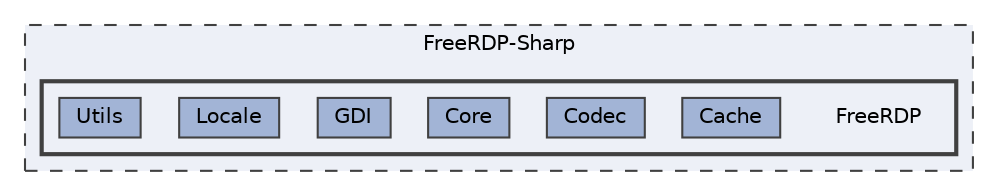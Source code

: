 digraph "FreeRDP-Sharp/FreeRDP"
{
 // LATEX_PDF_SIZE
  bgcolor="transparent";
  edge [fontname=Helvetica,fontsize=10,labelfontname=Helvetica,labelfontsize=10];
  node [fontname=Helvetica,fontsize=10,shape=box,height=0.2,width=0.4];
  compound=true
  subgraph clusterdir_f49d4d5bbc1e9681de7d499de63c769c {
    graph [ bgcolor="#edf0f7", pencolor="grey25", label="FreeRDP-Sharp", fontname=Helvetica,fontsize=10 style="filled,dashed", URL="dir_f49d4d5bbc1e9681de7d499de63c769c.html",tooltip=""]
  subgraph clusterdir_40e035bea3eba5ad6923c885e22e6a4e {
    graph [ bgcolor="#edf0f7", pencolor="grey25", label="", fontname=Helvetica,fontsize=10 style="filled,bold", URL="dir_40e035bea3eba5ad6923c885e22e6a4e.html",tooltip=""]
    dir_40e035bea3eba5ad6923c885e22e6a4e [shape=plaintext, label="FreeRDP"];
  dir_386282d5069b23ca71c03e91df3253a2 [label="Cache", fillcolor="#a2b4d6", color="grey25", style="filled", URL="dir_386282d5069b23ca71c03e91df3253a2.html",tooltip=""];
  dir_28c3fda1dcbe5119231eb99b845e0e9f [label="Codec", fillcolor="#a2b4d6", color="grey25", style="filled", URL="dir_28c3fda1dcbe5119231eb99b845e0e9f.html",tooltip=""];
  dir_3d2b439d8225a781425730b0de89670f [label="Core", fillcolor="#a2b4d6", color="grey25", style="filled", URL="dir_3d2b439d8225a781425730b0de89670f.html",tooltip=""];
  dir_85755b6d5912c3df64a74ba7be5ca08c [label="GDI", fillcolor="#a2b4d6", color="grey25", style="filled", URL="dir_85755b6d5912c3df64a74ba7be5ca08c.html",tooltip=""];
  dir_118ed50d40d13a93574743739a93a6ea [label="Locale", fillcolor="#a2b4d6", color="grey25", style="filled", URL="dir_118ed50d40d13a93574743739a93a6ea.html",tooltip=""];
  dir_3dec019c20571b100ba9440ac2d93841 [label="Utils", fillcolor="#a2b4d6", color="grey25", style="filled", URL="dir_3dec019c20571b100ba9440ac2d93841.html",tooltip=""];
  }
  }
}
